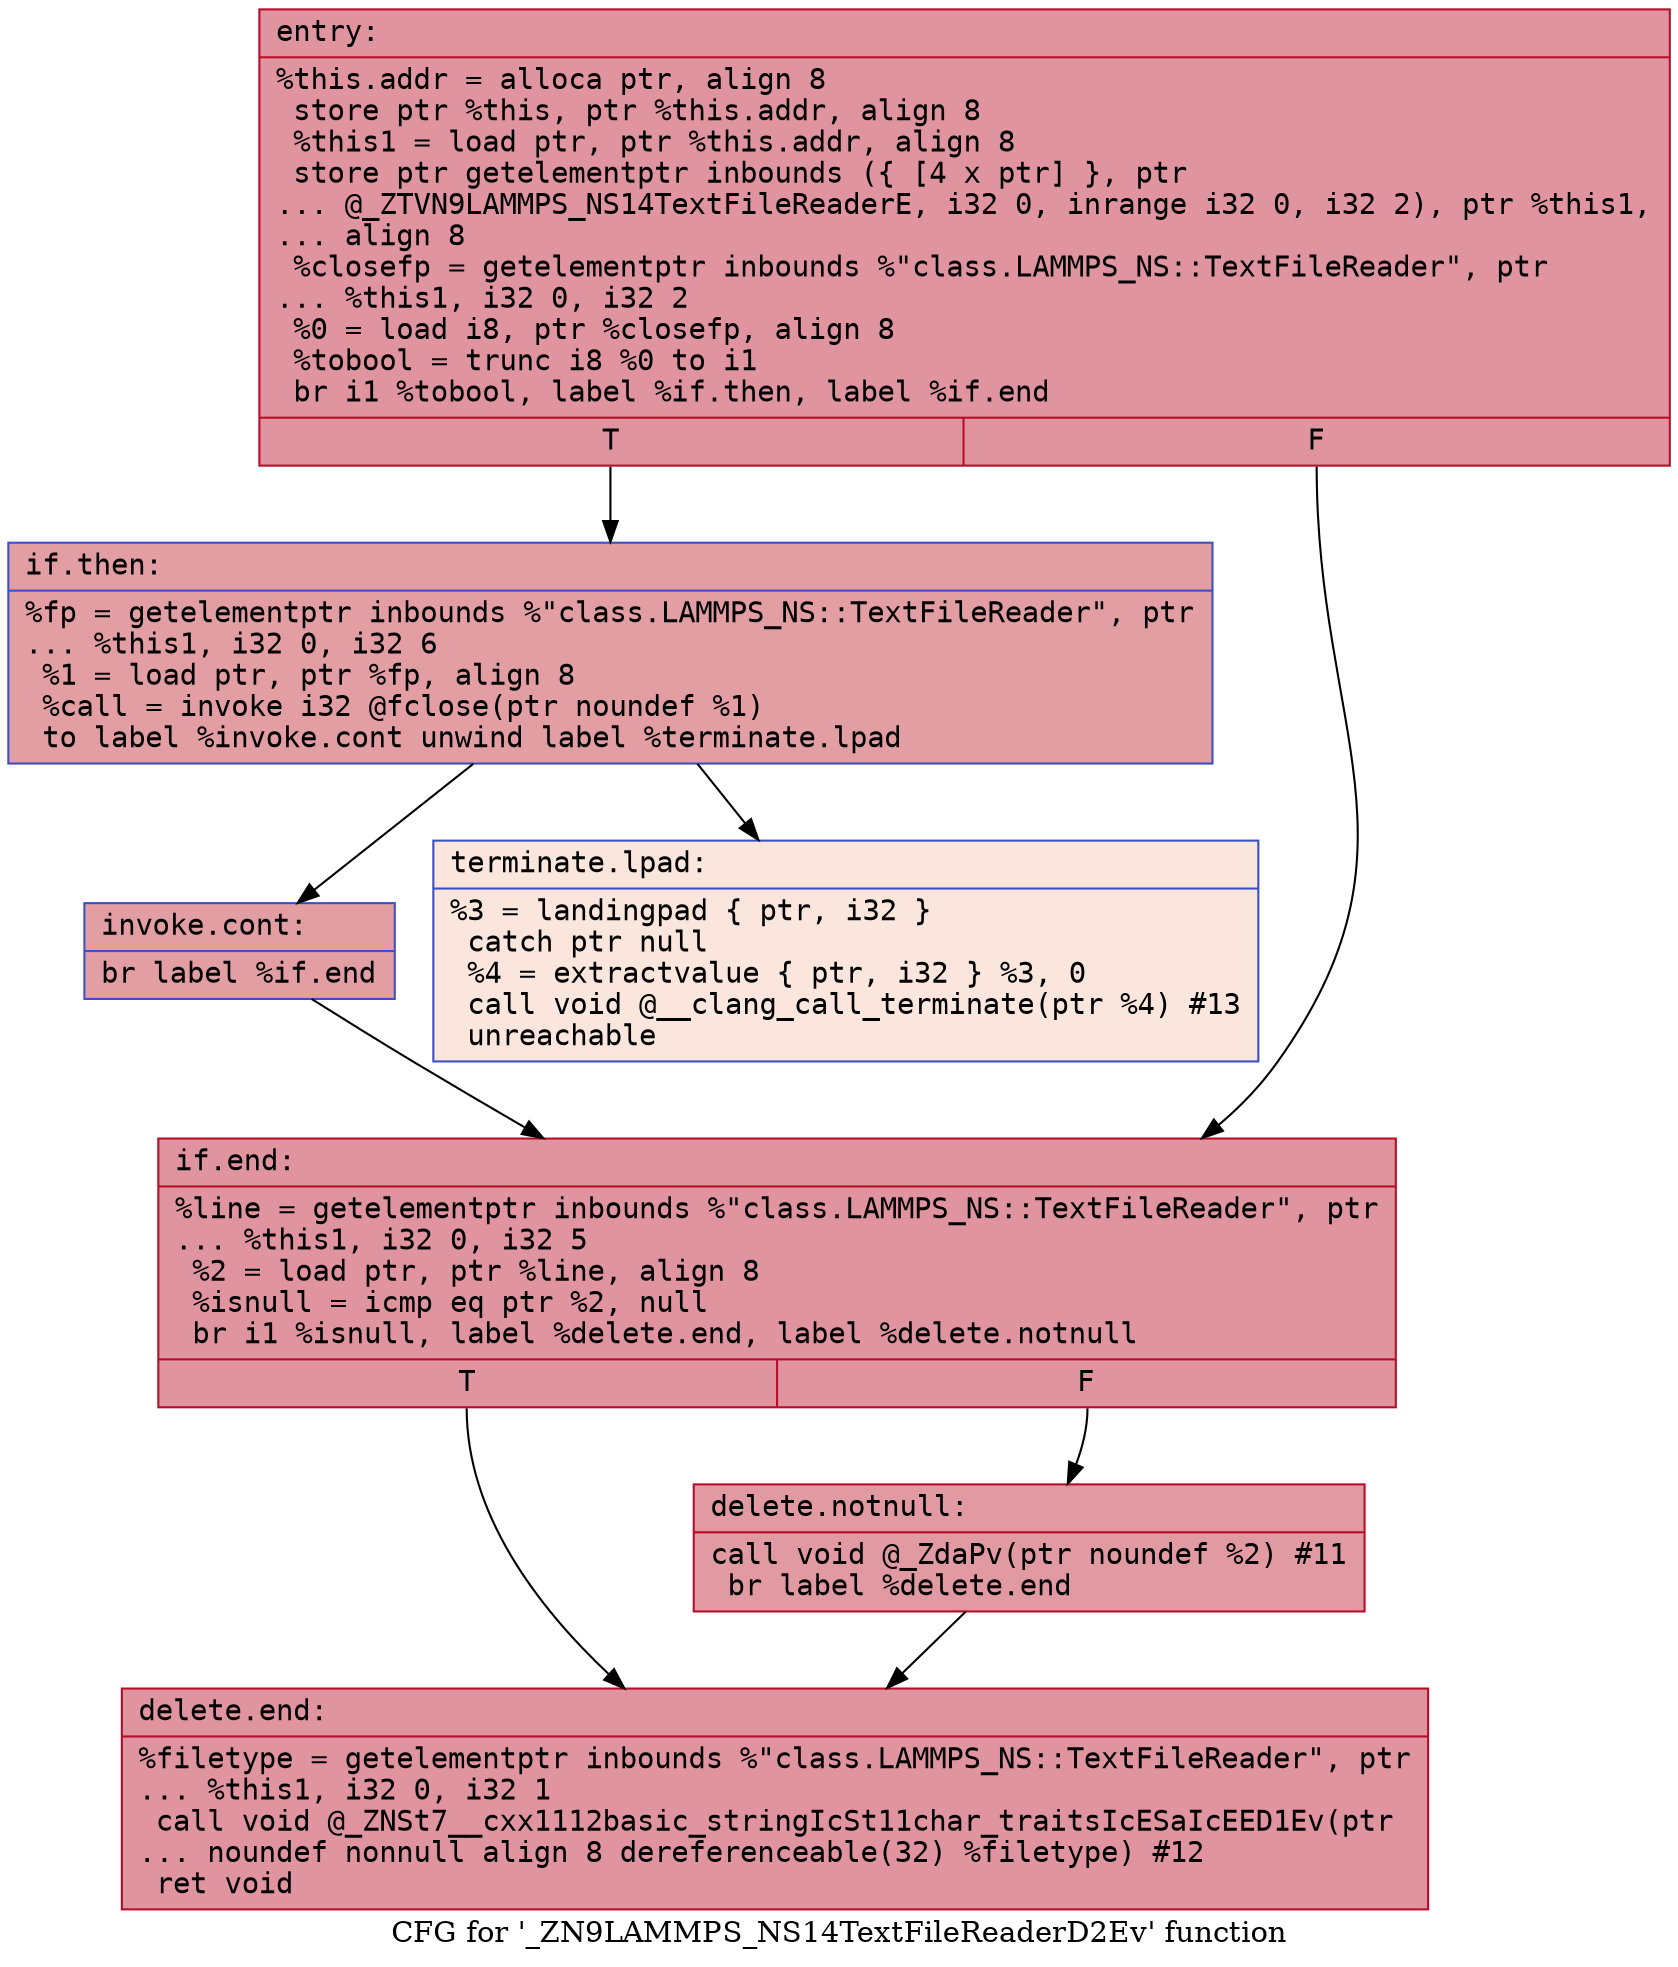 digraph "CFG for '_ZN9LAMMPS_NS14TextFileReaderD2Ev' function" {
	label="CFG for '_ZN9LAMMPS_NS14TextFileReaderD2Ev' function";

	Node0x557f5f698f80 [shape=record,color="#b70d28ff", style=filled, fillcolor="#b70d2870" fontname="Courier",label="{entry:\l|  %this.addr = alloca ptr, align 8\l  store ptr %this, ptr %this.addr, align 8\l  %this1 = load ptr, ptr %this.addr, align 8\l  store ptr getelementptr inbounds (\{ [4 x ptr] \}, ptr\l... @_ZTVN9LAMMPS_NS14TextFileReaderE, i32 0, inrange i32 0, i32 2), ptr %this1,\l... align 8\l  %closefp = getelementptr inbounds %\"class.LAMMPS_NS::TextFileReader\", ptr\l... %this1, i32 0, i32 2\l  %0 = load i8, ptr %closefp, align 8\l  %tobool = trunc i8 %0 to i1\l  br i1 %tobool, label %if.then, label %if.end\l|{<s0>T|<s1>F}}"];
	Node0x557f5f698f80:s0 -> Node0x557f5f699330[tooltip="entry -> if.then\nProbability 50.00%" ];
	Node0x557f5f698f80:s1 -> Node0x557f5f6993a0[tooltip="entry -> if.end\nProbability 50.00%" ];
	Node0x557f5f699330 [shape=record,color="#3d50c3ff", style=filled, fillcolor="#be242e70" fontname="Courier",label="{if.then:\l|  %fp = getelementptr inbounds %\"class.LAMMPS_NS::TextFileReader\", ptr\l... %this1, i32 0, i32 6\l  %1 = load ptr, ptr %fp, align 8\l  %call = invoke i32 @fclose(ptr noundef %1)\l          to label %invoke.cont unwind label %terminate.lpad\l}"];
	Node0x557f5f699330 -> Node0x557f5f699620[tooltip="if.then -> invoke.cont\nProbability 100.00%" ];
	Node0x557f5f699330 -> Node0x557f5f699670[tooltip="if.then -> terminate.lpad\nProbability 0.00%" ];
	Node0x557f5f699620 [shape=record,color="#3d50c3ff", style=filled, fillcolor="#be242e70" fontname="Courier",label="{invoke.cont:\l|  br label %if.end\l}"];
	Node0x557f5f699620 -> Node0x557f5f6993a0[tooltip="invoke.cont -> if.end\nProbability 100.00%" ];
	Node0x557f5f6993a0 [shape=record,color="#b70d28ff", style=filled, fillcolor="#b70d2870" fontname="Courier",label="{if.end:\l|  %line = getelementptr inbounds %\"class.LAMMPS_NS::TextFileReader\", ptr\l... %this1, i32 0, i32 5\l  %2 = load ptr, ptr %line, align 8\l  %isnull = icmp eq ptr %2, null\l  br i1 %isnull, label %delete.end, label %delete.notnull\l|{<s0>T|<s1>F}}"];
	Node0x557f5f6993a0:s0 -> Node0x557f5f699c30[tooltip="if.end -> delete.end\nProbability 37.50%" ];
	Node0x557f5f6993a0:s1 -> Node0x557f5f699cb0[tooltip="if.end -> delete.notnull\nProbability 62.50%" ];
	Node0x557f5f699cb0 [shape=record,color="#b70d28ff", style=filled, fillcolor="#bb1b2c70" fontname="Courier",label="{delete.notnull:\l|  call void @_ZdaPv(ptr noundef %2) #11\l  br label %delete.end\l}"];
	Node0x557f5f699cb0 -> Node0x557f5f699c30[tooltip="delete.notnull -> delete.end\nProbability 100.00%" ];
	Node0x557f5f699c30 [shape=record,color="#b70d28ff", style=filled, fillcolor="#b70d2870" fontname="Courier",label="{delete.end:\l|  %filetype = getelementptr inbounds %\"class.LAMMPS_NS::TextFileReader\", ptr\l... %this1, i32 0, i32 1\l  call void @_ZNSt7__cxx1112basic_stringIcSt11char_traitsIcESaIcEED1Ev(ptr\l... noundef nonnull align 8 dereferenceable(32) %filetype) #12\l  ret void\l}"];
	Node0x557f5f699670 [shape=record,color="#3d50c3ff", style=filled, fillcolor="#f3c7b170" fontname="Courier",label="{terminate.lpad:\l|  %3 = landingpad \{ ptr, i32 \}\l          catch ptr null\l  %4 = extractvalue \{ ptr, i32 \} %3, 0\l  call void @__clang_call_terminate(ptr %4) #13\l  unreachable\l}"];
}
